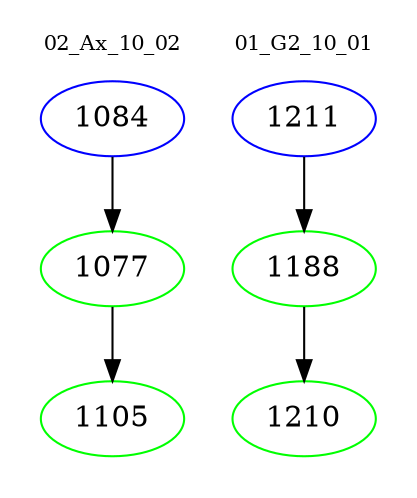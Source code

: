 digraph{
subgraph cluster_0 {
color = white
label = "02_Ax_10_02";
fontsize=10;
T0_1084 [label="1084", color="blue"]
T0_1084 -> T0_1077 [color="black"]
T0_1077 [label="1077", color="green"]
T0_1077 -> T0_1105 [color="black"]
T0_1105 [label="1105", color="green"]
}
subgraph cluster_1 {
color = white
label = "01_G2_10_01";
fontsize=10;
T1_1211 [label="1211", color="blue"]
T1_1211 -> T1_1188 [color="black"]
T1_1188 [label="1188", color="green"]
T1_1188 -> T1_1210 [color="black"]
T1_1210 [label="1210", color="green"]
}
}
